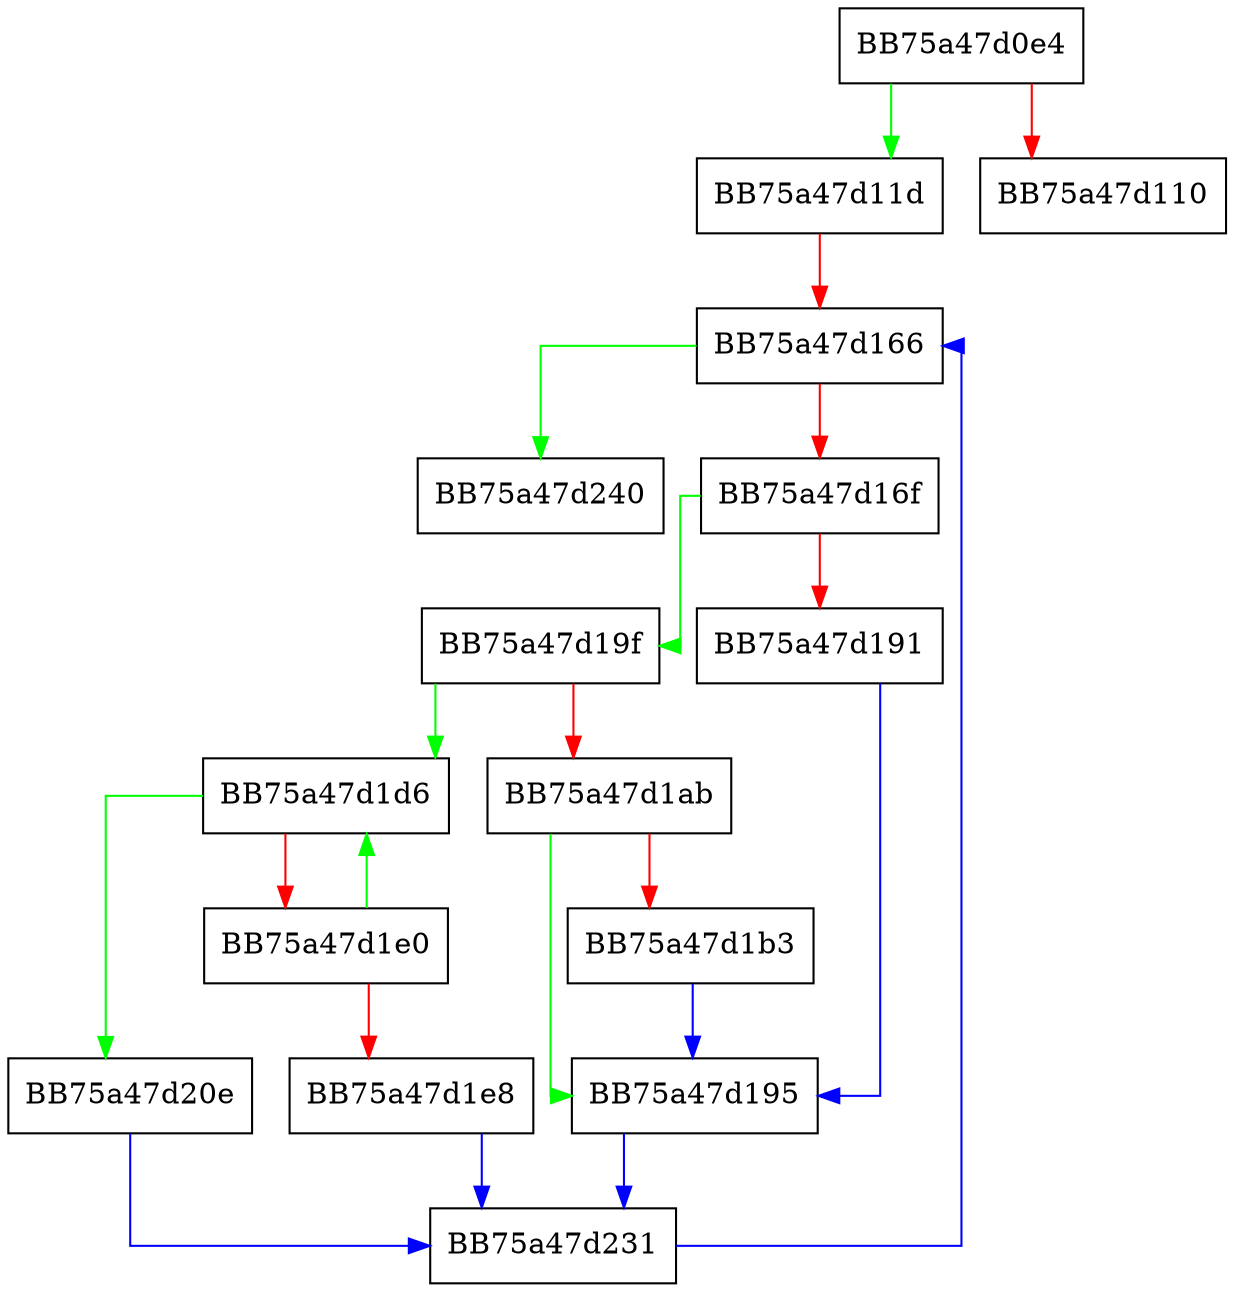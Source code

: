 digraph _Forced_rehash {
  node [shape="box"];
  graph [splines=ortho];
  BB75a47d0e4 -> BB75a47d11d [color="green"];
  BB75a47d0e4 -> BB75a47d110 [color="red"];
  BB75a47d11d -> BB75a47d166 [color="red"];
  BB75a47d166 -> BB75a47d240 [color="green"];
  BB75a47d166 -> BB75a47d16f [color="red"];
  BB75a47d16f -> BB75a47d19f [color="green"];
  BB75a47d16f -> BB75a47d191 [color="red"];
  BB75a47d191 -> BB75a47d195 [color="blue"];
  BB75a47d195 -> BB75a47d231 [color="blue"];
  BB75a47d19f -> BB75a47d1d6 [color="green"];
  BB75a47d19f -> BB75a47d1ab [color="red"];
  BB75a47d1ab -> BB75a47d195 [color="green"];
  BB75a47d1ab -> BB75a47d1b3 [color="red"];
  BB75a47d1b3 -> BB75a47d195 [color="blue"];
  BB75a47d1d6 -> BB75a47d20e [color="green"];
  BB75a47d1d6 -> BB75a47d1e0 [color="red"];
  BB75a47d1e0 -> BB75a47d1d6 [color="green"];
  BB75a47d1e0 -> BB75a47d1e8 [color="red"];
  BB75a47d1e8 -> BB75a47d231 [color="blue"];
  BB75a47d20e -> BB75a47d231 [color="blue"];
  BB75a47d231 -> BB75a47d166 [color="blue"];
}